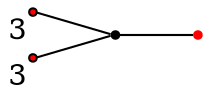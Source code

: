 graph diagram {
node [shape=point,color=black];
rankdir = LR;
subgraph subdiagram {
1;
}
{3,4} -- 1;
1 -- 2;
2 [color=red];
3 [fillcolor=red,xlabel=3];
4 [fillcolor=red,xlabel=3];
}
